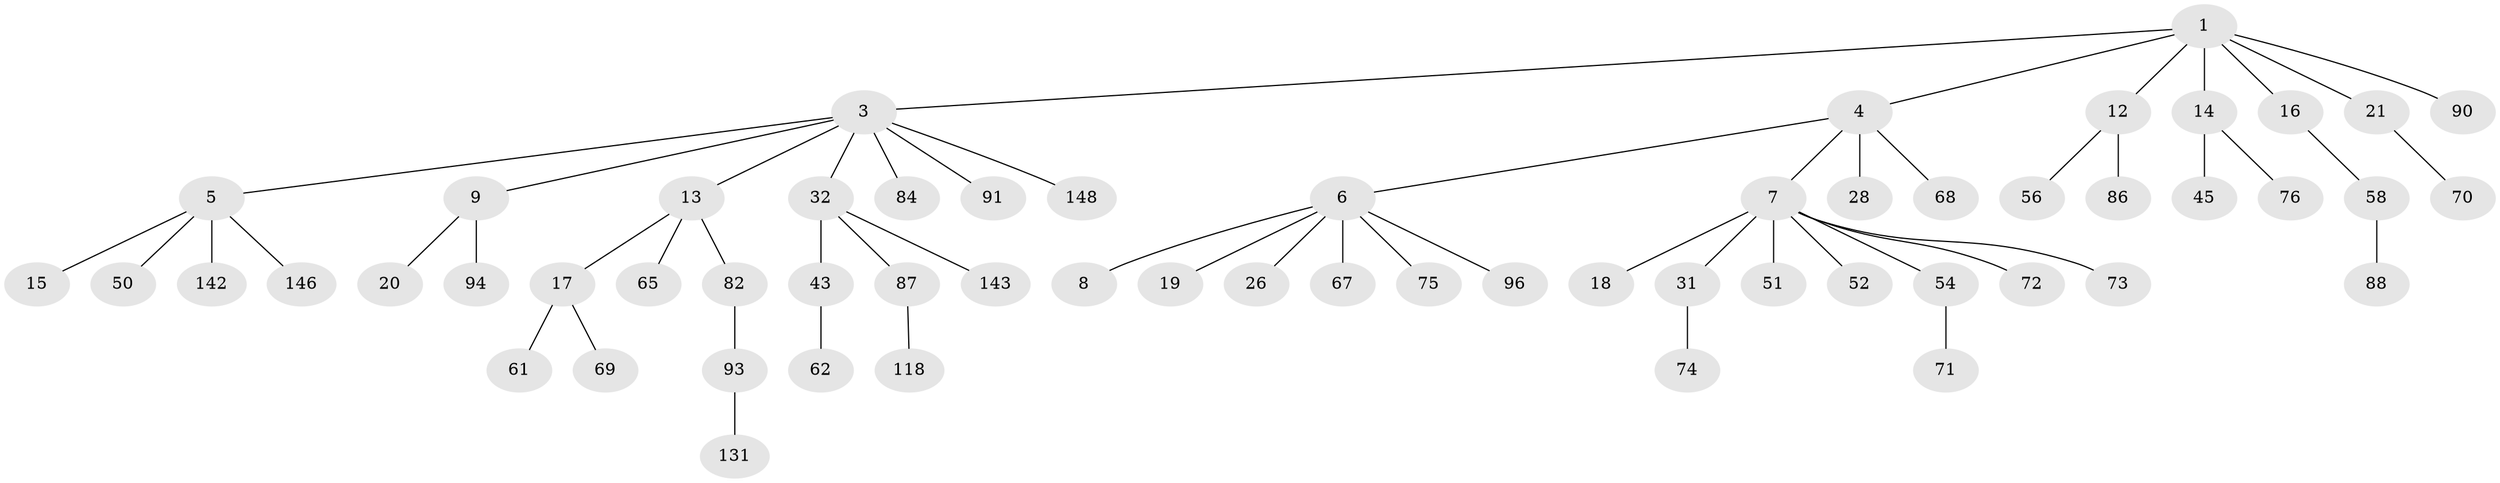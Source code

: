 // original degree distribution, {8: 0.006711409395973154, 1: 0.5302013422818792, 5: 0.026845637583892617, 4: 0.087248322147651, 6: 0.013422818791946308, 7: 0.006711409395973154, 3: 0.1342281879194631, 2: 0.19463087248322147}
// Generated by graph-tools (version 1.1) at 2025/19/03/04/25 18:19:13]
// undirected, 59 vertices, 58 edges
graph export_dot {
graph [start="1"]
  node [color=gray90,style=filled];
  1 [super="+2"];
  3 [super="+24"];
  4 [super="+25"];
  5 [super="+41"];
  6 [super="+11+98+53"];
  7 [super="+36+46+23"];
  8;
  9 [super="+123+38+10+27"];
  12 [super="+35"];
  13 [super="+30+59+22"];
  14 [super="+77+135+37+29"];
  15 [super="+119"];
  16 [super="+101+42+78"];
  17 [super="+128+49"];
  18;
  19;
  20;
  21 [super="+55+48"];
  26;
  28;
  31 [super="+34"];
  32 [super="+33+44"];
  43 [super="+85+147"];
  45 [super="+120"];
  50;
  51 [super="+129+99"];
  52;
  54;
  56;
  58 [super="+130"];
  61;
  62 [super="+66"];
  65 [super="+92"];
  67;
  68 [super="+89+125"];
  69;
  70;
  71 [super="+103"];
  72;
  73;
  74 [super="+97"];
  75;
  76;
  82;
  84;
  86 [super="+104"];
  87;
  88;
  90 [super="+117+137"];
  91;
  93 [super="+105+149"];
  94;
  96;
  118;
  131;
  142;
  143;
  146;
  148;
  1 -- 3;
  1 -- 4;
  1 -- 12;
  1 -- 14;
  1 -- 16;
  1 -- 21;
  1 -- 90;
  3 -- 5;
  3 -- 9;
  3 -- 13;
  3 -- 32;
  3 -- 148;
  3 -- 84;
  3 -- 91;
  4 -- 6;
  4 -- 7;
  4 -- 28;
  4 -- 68;
  5 -- 15;
  5 -- 50;
  5 -- 142;
  5 -- 146;
  6 -- 8;
  6 -- 26;
  6 -- 96;
  6 -- 19;
  6 -- 75;
  6 -- 67;
  7 -- 18;
  7 -- 72;
  7 -- 73;
  7 -- 51;
  7 -- 52;
  7 -- 31;
  7 -- 54;
  9 -- 20;
  9 -- 94;
  12 -- 56;
  12 -- 86;
  13 -- 17;
  13 -- 65;
  13 -- 82;
  14 -- 76;
  14 -- 45;
  16 -- 58;
  17 -- 61;
  17 -- 69;
  21 -- 70;
  31 -- 74;
  32 -- 87;
  32 -- 43;
  32 -- 143;
  43 -- 62;
  54 -- 71;
  58 -- 88;
  82 -- 93;
  87 -- 118;
  93 -- 131;
}
